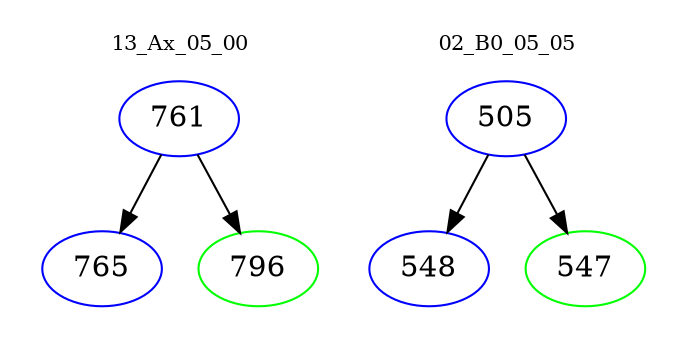 digraph{
subgraph cluster_0 {
color = white
label = "13_Ax_05_00";
fontsize=10;
T0_761 [label="761", color="blue"]
T0_761 -> T0_765 [color="black"]
T0_765 [label="765", color="blue"]
T0_761 -> T0_796 [color="black"]
T0_796 [label="796", color="green"]
}
subgraph cluster_1 {
color = white
label = "02_B0_05_05";
fontsize=10;
T1_505 [label="505", color="blue"]
T1_505 -> T1_548 [color="black"]
T1_548 [label="548", color="blue"]
T1_505 -> T1_547 [color="black"]
T1_547 [label="547", color="green"]
}
}
